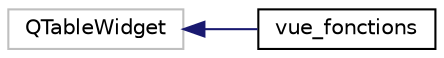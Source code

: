 digraph "Graphe hiérarchique des classes"
{
  edge [fontname="Helvetica",fontsize="10",labelfontname="Helvetica",labelfontsize="10"];
  node [fontname="Helvetica",fontsize="10",shape=record];
  rankdir="LR";
  Node28 [label="QTableWidget",height=0.2,width=0.4,color="grey75", fillcolor="white", style="filled"];
  Node28 -> Node0 [dir="back",color="midnightblue",fontsize="10",style="solid",fontname="Helvetica"];
  Node0 [label="vue_fonctions",height=0.2,width=0.4,color="black", fillcolor="white", style="filled",URL="$classvue__fonctions.html",tooltip="Classe décrivant le widget affichant les fonctions. "];
}
